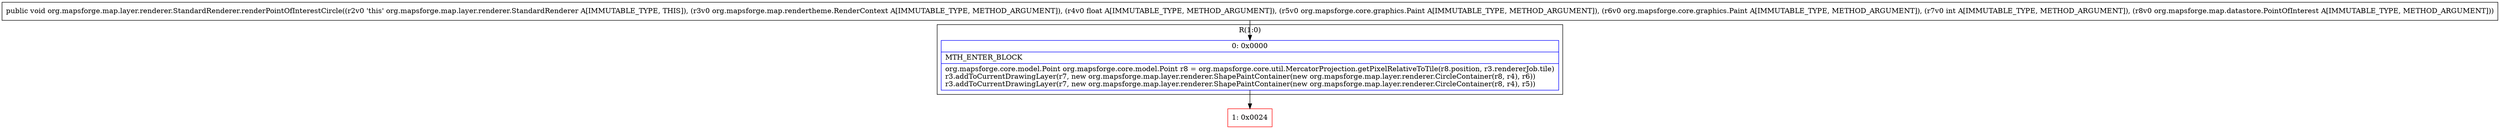 digraph "CFG fororg.mapsforge.map.layer.renderer.StandardRenderer.renderPointOfInterestCircle(Lorg\/mapsforge\/map\/rendertheme\/RenderContext;FLorg\/mapsforge\/core\/graphics\/Paint;Lorg\/mapsforge\/core\/graphics\/Paint;ILorg\/mapsforge\/map\/datastore\/PointOfInterest;)V" {
subgraph cluster_Region_1608802297 {
label = "R(1:0)";
node [shape=record,color=blue];
Node_0 [shape=record,label="{0\:\ 0x0000|MTH_ENTER_BLOCK\l|org.mapsforge.core.model.Point org.mapsforge.core.model.Point r8 = org.mapsforge.core.util.MercatorProjection.getPixelRelativeToTile(r8.position, r3.rendererJob.tile)\lr3.addToCurrentDrawingLayer(r7, new org.mapsforge.map.layer.renderer.ShapePaintContainer(new org.mapsforge.map.layer.renderer.CircleContainer(r8, r4), r6))\lr3.addToCurrentDrawingLayer(r7, new org.mapsforge.map.layer.renderer.ShapePaintContainer(new org.mapsforge.map.layer.renderer.CircleContainer(r8, r4), r5))\l}"];
}
Node_1 [shape=record,color=red,label="{1\:\ 0x0024}"];
MethodNode[shape=record,label="{public void org.mapsforge.map.layer.renderer.StandardRenderer.renderPointOfInterestCircle((r2v0 'this' org.mapsforge.map.layer.renderer.StandardRenderer A[IMMUTABLE_TYPE, THIS]), (r3v0 org.mapsforge.map.rendertheme.RenderContext A[IMMUTABLE_TYPE, METHOD_ARGUMENT]), (r4v0 float A[IMMUTABLE_TYPE, METHOD_ARGUMENT]), (r5v0 org.mapsforge.core.graphics.Paint A[IMMUTABLE_TYPE, METHOD_ARGUMENT]), (r6v0 org.mapsforge.core.graphics.Paint A[IMMUTABLE_TYPE, METHOD_ARGUMENT]), (r7v0 int A[IMMUTABLE_TYPE, METHOD_ARGUMENT]), (r8v0 org.mapsforge.map.datastore.PointOfInterest A[IMMUTABLE_TYPE, METHOD_ARGUMENT])) }"];
MethodNode -> Node_0;
Node_0 -> Node_1;
}

